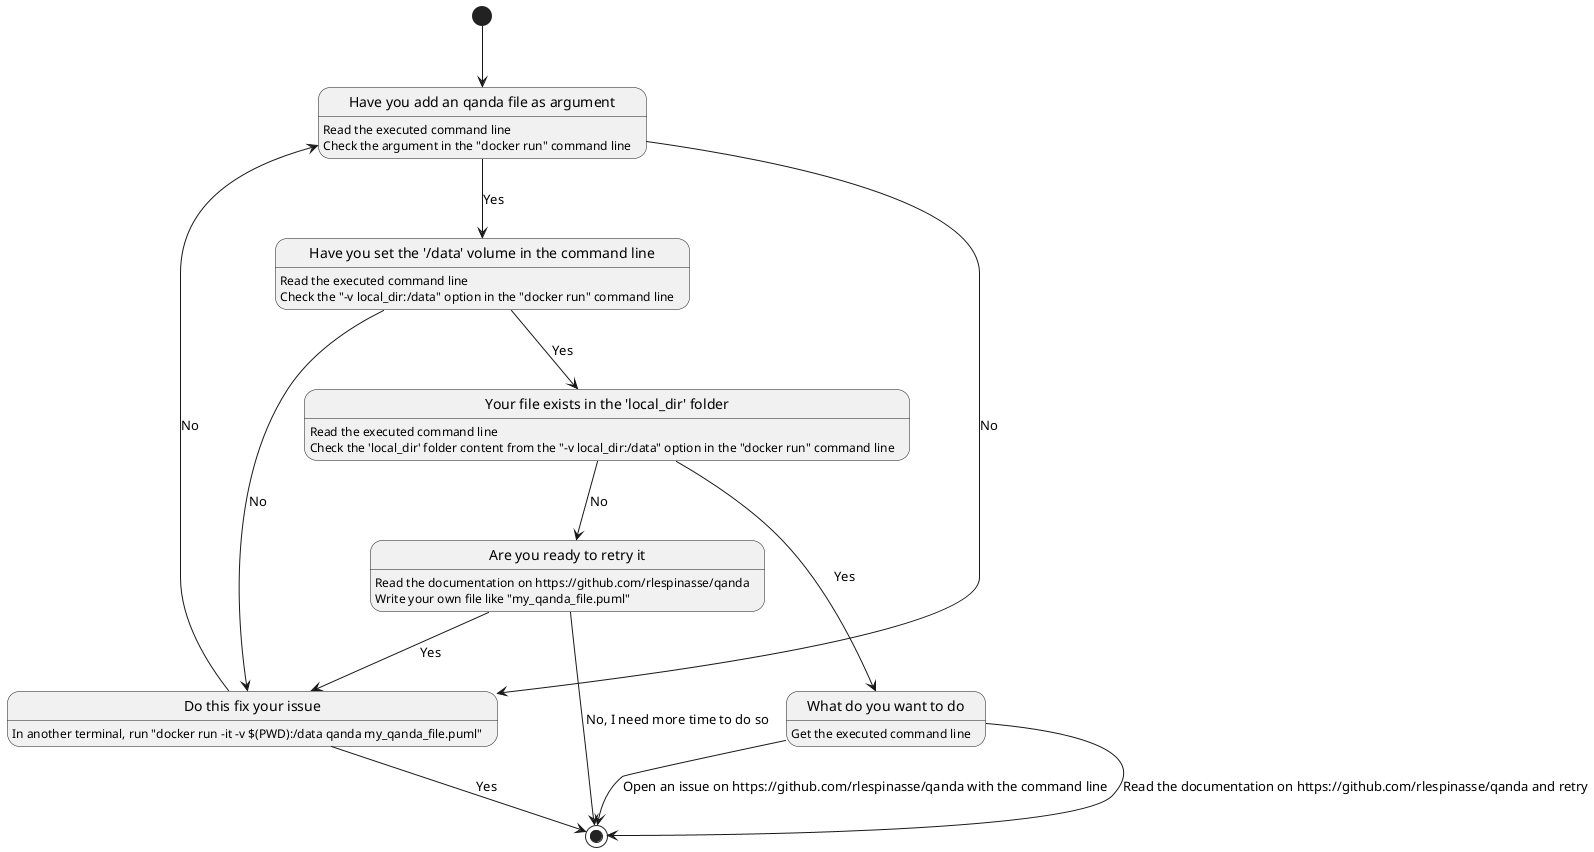 @startuml qanda
hide empty description

state "Have you add an qanda file as argument" as q1
q1 : Read the executed command line
q1 : Check the argument in the "docker run" command line
[*] --> q1
q1 --> q2 : Yes
q1 --> q6 : No

state "Have you set the '/data' volume in the command line" as q2
q2 : Read the executed command line
q2 : Check the "-v local_dir:/data" option in the "docker run" command line
q2 --> q3 : Yes
q2 --> q6 : No

state "Your file exists in the 'local_dir' folder" as q3
q3 : Read the executed command line
q3 : Check the 'local_dir' folder content from the "-v local_dir:/data" option in the "docker run" command line
q3 --> q4 : Yes
q3 --> q5 : No

state "What do you want to do" as q4
q4 : Get the executed command line
q4 --> [*] : Open an issue on https://github.com/rlespinasse/qanda with the command line
q4 --> [*] : Read the documentation on https://github.com/rlespinasse/qanda and retry

state "Are you ready to retry it" as q5
q5 : Read the documentation on https://github.com/rlespinasse/qanda
q5 : Write your own file like "my_qanda_file.puml"
q5 --> q6 : Yes
q5 --> [*] : No, I need more time to do so

state "Do this fix your issue" as q6
q6 : In another terminal, run "docker run -it -v $(PWD):/data qanda my_qanda_file.puml"
q6 --> [*] : Yes
q6 --> q1 : No
@enduml